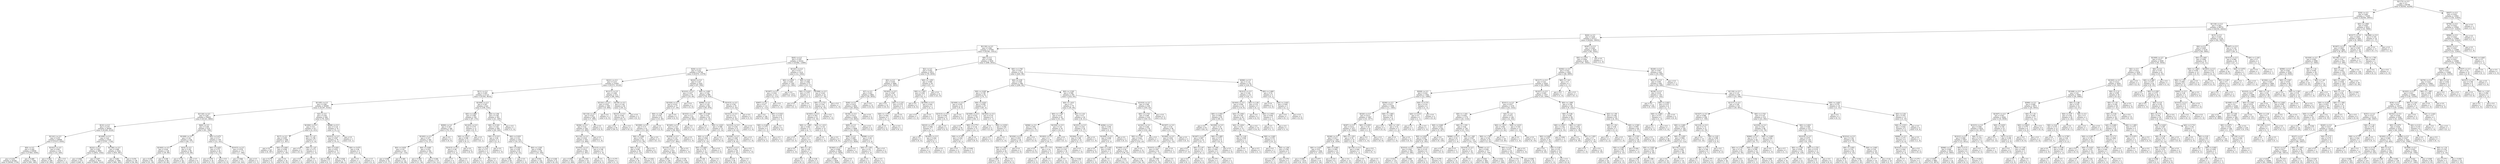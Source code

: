 digraph Tree {
node [shape=box] ;
0 [label="X[1173] <= 0.5\ngini = 0.5\nsamples = 84796\nvalue = [42502, 42294]"] ;
1 [label="X[36] <= 0.5\ngini = 0.485\nsamples = 72295\nvalue = [42364, 29931]"] ;
0 -> 1 [labeldistance=2.5, labelangle=45, headlabel="True"] ;
2 [label="X[1136] <= 0.5\ngini = 0.462\nsamples = 66376\nvalue = [42354, 24022]"] ;
1 -> 2 ;
3 [label="X[20] <= 0.5\ngini = 0.428\nsamples = 61217\nvalue = [42262, 18955]"] ;
2 -> 3 ;
4 [label="X[1130] <= 0.5\ngini = 0.392\nsamples = 57592\nvalue = [42180, 15412]"] ;
3 -> 4 ;
5 [label="X[45] <= 0.5\ngini = 0.355\nsamples = 54162\nvalue = [41682, 12480]"] ;
4 -> 5 ;
6 [label="X[30] <= 0.5\ngini = 0.332\nsamples = 52748\nvalue = [41670, 11078]"] ;
5 -> 6 ;
7 [label="X[221] <= 0.5\ngini = 0.315\nsamples = 51693\nvalue = [41573, 10120]"] ;
6 -> 7 ;
8 [label="X[11] <= 0.5\ngini = 0.305\nsamples = 51121\nvalue = [41505, 9616]"] ;
7 -> 8 ;
9 [label="X[1185] <= 0.5\ngini = 0.296\nsamples = 50499\nvalue = [41397, 9102]"] ;
8 -> 9 ;
10 [label="X[1126] <= 0.5\ngini = 0.287\nsamples = 50003\nvalue = [41321, 8682]"] ;
9 -> 10 ;
11 [label="X[10] <= 0.5\ngini = 0.279\nsamples = 49584\nvalue = [41260, 8324]"] ;
10 -> 11 ;
12 [label="X[1161] <= 0.5\ngini = 0.255\nsamples = 44068\nvalue = [37473, 6595]"] ;
11 -> 12 ;
13 [label="X[9] <= 0.5\ngini = 0.249\nsamples = 43858\nvalue = [37463, 6395]"] ;
12 -> 13 ;
14 [label="gini = 0.234\nsamples = 42292\nvalue = [36562, 5730]"] ;
13 -> 14 ;
15 [label="gini = 0.489\nsamples = 1566\nvalue = [901, 665]"] ;
13 -> 15 ;
16 [label="X[1021] <= 0.5\ngini = 0.091\nsamples = 210\nvalue = [10, 200]"] ;
12 -> 16 ;
17 [label="gini = 0.082\nsamples = 209\nvalue = [9, 200]"] ;
16 -> 17 ;
18 [label="gini = 0.0\nsamples = 1\nvalue = [1, 0]"] ;
16 -> 18 ;
19 [label="X[1009] <= 0.5\ngini = 0.43\nsamples = 5516\nvalue = [3787, 1729]"] ;
11 -> 19 ;
20 [label="X[222] <= 0.5\ngini = 0.392\nsamples = 3894\nvalue = [2852, 1042]"] ;
19 -> 20 ;
21 [label="gini = 0.068\nsamples = 257\nvalue = [248, 9]"] ;
20 -> 21 ;
22 [label="gini = 0.407\nsamples = 3637\nvalue = [2604, 1033]"] ;
20 -> 22 ;
23 [label="X[1186] <= 0.5\ngini = 0.488\nsamples = 1622\nvalue = [935, 687]"] ;
19 -> 23 ;
24 [label="gini = 0.482\nsamples = 1484\nvalue = [881, 603]"] ;
23 -> 24 ;
25 [label="gini = 0.476\nsamples = 138\nvalue = [54, 84]"] ;
23 -> 25 ;
26 [label="X[60] <= 0.5\ngini = 0.249\nsamples = 419\nvalue = [61, 358]"] ;
10 -> 26 ;
27 [label="X[1009] <= 0.5\ngini = 0.34\nsamples = 226\nvalue = [49, 177]"] ;
26 -> 27 ;
28 [label="X[1003] <= 0.5\ngini = 0.424\nsamples = 128\nvalue = [39, 89]"] ;
27 -> 28 ;
29 [label="gini = 0.499\nsamples = 60\nvalue = [31, 29]"] ;
28 -> 29 ;
30 [label="gini = 0.208\nsamples = 68\nvalue = [8, 60]"] ;
28 -> 30 ;
31 [label="X[33] <= 0.5\ngini = 0.183\nsamples = 98\nvalue = [10, 88]"] ;
27 -> 31 ;
32 [label="gini = 0.141\nsamples = 92\nvalue = [7, 85]"] ;
31 -> 32 ;
33 [label="gini = 0.5\nsamples = 6\nvalue = [3, 3]"] ;
31 -> 33 ;
34 [label="X[0] <= 0.475\ngini = 0.117\nsamples = 193\nvalue = [12, 181]"] ;
26 -> 34 ;
35 [label="X[0] <= 0.455\ngini = 0.375\nsamples = 20\nvalue = [5, 15]"] ;
34 -> 35 ;
36 [label="gini = 0.278\nsamples = 18\nvalue = [3, 15]"] ;
35 -> 36 ;
37 [label="gini = 0.0\nsamples = 2\nvalue = [2, 0]"] ;
35 -> 37 ;
38 [label="X[1015] <= 0.5\ngini = 0.078\nsamples = 173\nvalue = [7, 166]"] ;
34 -> 38 ;
39 [label="gini = 0.068\nsamples = 171\nvalue = [6, 165]"] ;
38 -> 39 ;
40 [label="gini = 0.5\nsamples = 2\nvalue = [1, 1]"] ;
38 -> 40 ;
41 [label="X[3] <= 0.5\ngini = 0.259\nsamples = 496\nvalue = [76, 420]"] ;
9 -> 41 ;
42 [label="X[1000] <= 0.5\ngini = 0.01\nsamples = 417\nvalue = [2, 415]"] ;
41 -> 42 ;
43 [label="X[17] <= 0.5\ngini = 0.005\nsamples = 408\nvalue = [1, 407]"] ;
42 -> 43 ;
44 [label="gini = 0.0\nsamples = 367\nvalue = [0, 367]"] ;
43 -> 44 ;
45 [label="X[0] <= 0.695\ngini = 0.048\nsamples = 41\nvalue = [1, 40]"] ;
43 -> 45 ;
46 [label="gini = 0.278\nsamples = 6\nvalue = [1, 5]"] ;
45 -> 46 ;
47 [label="gini = 0.0\nsamples = 35\nvalue = [0, 35]"] ;
45 -> 47 ;
48 [label="X[0] <= 1.67\ngini = 0.198\nsamples = 9\nvalue = [1, 8]"] ;
42 -> 48 ;
49 [label="gini = 0.0\nsamples = 5\nvalue = [0, 5]"] ;
48 -> 49 ;
50 [label="X[0] <= 1.87\ngini = 0.375\nsamples = 4\nvalue = [1, 3]"] ;
48 -> 50 ;
51 [label="gini = 0.0\nsamples = 1\nvalue = [1, 0]"] ;
50 -> 51 ;
52 [label="gini = 0.0\nsamples = 3\nvalue = [0, 3]"] ;
50 -> 52 ;
53 [label="X[998] <= 0.5\ngini = 0.119\nsamples = 79\nvalue = [74, 5]"] ;
41 -> 53 ;
54 [label="X[1012] <= 0.5\ngini = 0.097\nsamples = 78\nvalue = [74, 4]"] ;
53 -> 54 ;
55 [label="X[0] <= 0.055\ngini = 0.053\nsamples = 73\nvalue = [71, 2]"] ;
54 -> 55 ;
56 [label="gini = 0.444\nsamples = 3\nvalue = [2, 1]"] ;
55 -> 56 ;
57 [label="gini = 0.028\nsamples = 70\nvalue = [69, 1]"] ;
55 -> 57 ;
58 [label="X[0] <= 0.675\ngini = 0.48\nsamples = 5\nvalue = [3, 2]"] ;
54 -> 58 ;
59 [label="gini = 0.0\nsamples = 1\nvalue = [1, 0]"] ;
58 -> 59 ;
60 [label="gini = 0.5\nsamples = 4\nvalue = [2, 2]"] ;
58 -> 60 ;
61 [label="gini = 0.0\nsamples = 1\nvalue = [0, 1]"] ;
53 -> 61 ;
62 [label="X[1009] <= 0.5\ngini = 0.287\nsamples = 622\nvalue = [108, 514]"] ;
8 -> 62 ;
63 [label="X[0] <= 2.885\ngini = 0.366\nsamples = 361\nvalue = [87, 274]"] ;
62 -> 63 ;
64 [label="X[999] <= 0.5\ngini = 0.347\nsamples = 349\nvalue = [78, 271]"] ;
63 -> 64 ;
65 [label="X[1003] <= 0.5\ngini = 0.337\nsamples = 345\nvalue = [74, 271]"] ;
64 -> 65 ;
66 [label="X[0] <= 0.835\ngini = 0.41\nsamples = 163\nvalue = [47, 116]"] ;
65 -> 66 ;
67 [label="gini = 0.498\nsamples = 32\nvalue = [15, 17]"] ;
66 -> 67 ;
68 [label="gini = 0.369\nsamples = 131\nvalue = [32, 99]"] ;
66 -> 68 ;
69 [label="X[0] <= 0.905\ngini = 0.253\nsamples = 182\nvalue = [27, 155]"] ;
65 -> 69 ;
70 [label="gini = 0.369\nsamples = 45\nvalue = [11, 34]"] ;
69 -> 70 ;
71 [label="gini = 0.206\nsamples = 137\nvalue = [16, 121]"] ;
69 -> 71 ;
72 [label="gini = 0.0\nsamples = 4\nvalue = [4, 0]"] ;
64 -> 72 ;
73 [label="X[1203] <= 0.5\ngini = 0.375\nsamples = 12\nvalue = [9, 3]"] ;
63 -> 73 ;
74 [label="X[0] <= 2.915\ngini = 0.298\nsamples = 11\nvalue = [9, 2]"] ;
73 -> 74 ;
75 [label="X[1013] <= 0.5\ngini = 0.48\nsamples = 5\nvalue = [3, 2]"] ;
74 -> 75 ;
76 [label="gini = 0.5\nsamples = 4\nvalue = [2, 2]"] ;
75 -> 76 ;
77 [label="gini = 0.0\nsamples = 1\nvalue = [1, 0]"] ;
75 -> 77 ;
78 [label="gini = 0.0\nsamples = 6\nvalue = [6, 0]"] ;
74 -> 78 ;
79 [label="gini = 0.0\nsamples = 1\nvalue = [0, 1]"] ;
73 -> 79 ;
80 [label="X[0] <= 2.96\ngini = 0.148\nsamples = 261\nvalue = [21, 240]"] ;
62 -> 80 ;
81 [label="X[0] <= 0.325\ngini = 0.142\nsamples = 260\nvalue = [20, 240]"] ;
80 -> 81 ;
82 [label="X[0] <= 0.315\ngini = 0.48\nsamples = 5\nvalue = [2, 3]"] ;
81 -> 82 ;
83 [label="X[0] <= 0.18\ngini = 0.375\nsamples = 4\nvalue = [1, 3]"] ;
82 -> 83 ;
84 [label="gini = 0.5\nsamples = 2\nvalue = [1, 1]"] ;
83 -> 84 ;
85 [label="gini = 0.0\nsamples = 2\nvalue = [0, 2]"] ;
83 -> 85 ;
86 [label="gini = 0.0\nsamples = 1\nvalue = [1, 0]"] ;
82 -> 86 ;
87 [label="X[0] <= 0.935\ngini = 0.131\nsamples = 255\nvalue = [18, 237]"] ;
81 -> 87 ;
88 [label="X[0] <= 0.925\ngini = 0.228\nsamples = 61\nvalue = [8, 53]"] ;
87 -> 88 ;
89 [label="gini = 0.206\nsamples = 60\nvalue = [7, 53]"] ;
88 -> 89 ;
90 [label="gini = 0.0\nsamples = 1\nvalue = [1, 0]"] ;
88 -> 90 ;
91 [label="X[0] <= 2.505\ngini = 0.098\nsamples = 194\nvalue = [10, 184]"] ;
87 -> 91 ;
92 [label="gini = 0.054\nsamples = 143\nvalue = [4, 139]"] ;
91 -> 92 ;
93 [label="gini = 0.208\nsamples = 51\nvalue = [6, 45]"] ;
91 -> 93 ;
94 [label="gini = 0.0\nsamples = 1\nvalue = [1, 0]"] ;
80 -> 94 ;
95 [label="X[1217] <= 0.5\ngini = 0.209\nsamples = 572\nvalue = [68, 504]"] ;
7 -> 95 ;
96 [label="X[1241] <= 0.5\ngini = 0.035\nsamples = 508\nvalue = [9, 499]"] ;
95 -> 96 ;
97 [label="X[1134] <= 0.5\ngini = 0.027\nsamples = 506\nvalue = [7, 499]"] ;
96 -> 97 ;
98 [label="X[206] <= 0.5\ngini = 0.02\nsamples = 504\nvalue = [5, 499]"] ;
97 -> 98 ;
99 [label="X[1116] <= 0.5\ngini = 0.016\nsamples = 503\nvalue = [4, 499]"] ;
98 -> 99 ;
100 [label="X[1054] <= 0.5\ngini = 0.012\nsamples = 494\nvalue = [3, 491]"] ;
99 -> 100 ;
101 [label="gini = 0.009\nsamples = 451\nvalue = [2, 449]"] ;
100 -> 101 ;
102 [label="gini = 0.045\nsamples = 43\nvalue = [1, 42]"] ;
100 -> 102 ;
103 [label="X[1215] <= 0.5\ngini = 0.198\nsamples = 9\nvalue = [1, 8]"] ;
99 -> 103 ;
104 [label="gini = 0.0\nsamples = 5\nvalue = [0, 5]"] ;
103 -> 104 ;
105 [label="gini = 0.375\nsamples = 4\nvalue = [1, 3]"] ;
103 -> 105 ;
106 [label="gini = 0.0\nsamples = 1\nvalue = [1, 0]"] ;
98 -> 106 ;
107 [label="gini = 0.0\nsamples = 2\nvalue = [2, 0]"] ;
97 -> 107 ;
108 [label="gini = 0.0\nsamples = 2\nvalue = [2, 0]"] ;
96 -> 108 ;
109 [label="X[159] <= 0.5\ngini = 0.144\nsamples = 64\nvalue = [59, 5]"] ;
95 -> 109 ;
110 [label="X[210] <= 0.5\ngini = 0.063\nsamples = 61\nvalue = [59, 2]"] ;
109 -> 110 ;
111 [label="gini = 0.0\nsamples = 59\nvalue = [59, 0]"] ;
110 -> 111 ;
112 [label="gini = 0.0\nsamples = 2\nvalue = [0, 2]"] ;
110 -> 112 ;
113 [label="gini = 0.0\nsamples = 3\nvalue = [0, 3]"] ;
109 -> 113 ;
114 [label="X[222] <= 0.5\ngini = 0.167\nsamples = 1055\nvalue = [97, 958]"] ;
6 -> 114 ;
115 [label="X[1010] <= 0.5\ngini = 0.437\nsamples = 59\nvalue = [19, 40]"] ;
114 -> 115 ;
116 [label="X[1020] <= 0.5\ngini = 0.419\nsamples = 57\nvalue = [17, 40]"] ;
115 -> 116 ;
117 [label="X[0] <= 2.96\ngini = 0.397\nsamples = 55\nvalue = [15, 40]"] ;
116 -> 117 ;
118 [label="X[1009] <= 0.5\ngini = 0.37\nsamples = 53\nvalue = [13, 40]"] ;
117 -> 118 ;
119 [label="X[0] <= 2.895\ngini = 0.427\nsamples = 42\nvalue = [13, 29]"] ;
118 -> 119 ;
120 [label="X[0] <= 2.21\ngini = 0.461\nsamples = 36\nvalue = [13, 23]"] ;
119 -> 120 ;
121 [label="gini = 0.42\nsamples = 30\nvalue = [9, 21]"] ;
120 -> 121 ;
122 [label="gini = 0.444\nsamples = 6\nvalue = [4, 2]"] ;
120 -> 122 ;
123 [label="gini = 0.0\nsamples = 6\nvalue = [0, 6]"] ;
119 -> 123 ;
124 [label="gini = 0.0\nsamples = 11\nvalue = [0, 11]"] ;
118 -> 124 ;
125 [label="gini = 0.0\nsamples = 2\nvalue = [2, 0]"] ;
117 -> 125 ;
126 [label="gini = 0.0\nsamples = 2\nvalue = [2, 0]"] ;
116 -> 126 ;
127 [label="gini = 0.0\nsamples = 2\nvalue = [2, 0]"] ;
115 -> 127 ;
128 [label="X[0] <= 2.895\ngini = 0.144\nsamples = 996\nvalue = [78, 918]"] ;
114 -> 128 ;
129 [label="X[996] <= 0.5\ngini = 0.129\nsamples = 941\nvalue = [65, 876]"] ;
128 -> 129 ;
130 [label="X[1033] <= 0.5\ngini = 0.12\nsamples = 921\nvalue = [59, 862]"] ;
129 -> 130 ;
131 [label="X[1045] <= 0.5\ngini = 0.118\nsamples = 920\nvalue = [58, 862]"] ;
130 -> 131 ;
132 [label="X[1038] <= 0.5\ngini = 0.116\nsamples = 919\nvalue = [57, 862]"] ;
131 -> 132 ;
133 [label="X[1216] <= 0.5\ngini = 0.115\nsamples = 918\nvalue = [56, 862]"] ;
132 -> 133 ;
134 [label="gini = 0.041\nsamples = 239\nvalue = [5, 234]"] ;
133 -> 134 ;
135 [label="gini = 0.139\nsamples = 679\nvalue = [51, 628]"] ;
133 -> 135 ;
136 [label="gini = 0.0\nsamples = 1\nvalue = [1, 0]"] ;
132 -> 136 ;
137 [label="gini = 0.0\nsamples = 1\nvalue = [1, 0]"] ;
131 -> 137 ;
138 [label="gini = 0.0\nsamples = 1\nvalue = [1, 0]"] ;
130 -> 138 ;
139 [label="X[0] <= 0.565\ngini = 0.42\nsamples = 20\nvalue = [6, 14]"] ;
129 -> 139 ;
140 [label="gini = 0.0\nsamples = 1\nvalue = [1, 0]"] ;
139 -> 140 ;
141 [label="X[0] <= 2.625\ngini = 0.388\nsamples = 19\nvalue = [5, 14]"] ;
139 -> 141 ;
142 [label="X[0] <= 2.35\ngini = 0.444\nsamples = 15\nvalue = [5, 10]"] ;
141 -> 142 ;
143 [label="X[0] <= 0.805\ngini = 0.278\nsamples = 12\nvalue = [2, 10]"] ;
142 -> 143 ;
144 [label="gini = 0.48\nsamples = 5\nvalue = [2, 3]"] ;
143 -> 144 ;
145 [label="gini = 0.0\nsamples = 7\nvalue = [0, 7]"] ;
143 -> 145 ;
146 [label="gini = 0.0\nsamples = 3\nvalue = [3, 0]"] ;
142 -> 146 ;
147 [label="gini = 0.0\nsamples = 4\nvalue = [0, 4]"] ;
141 -> 147 ;
148 [label="X[1015] <= 0.5\ngini = 0.361\nsamples = 55\nvalue = [13, 42]"] ;
128 -> 148 ;
149 [label="X[1031] <= 0.5\ngini = 0.311\nsamples = 52\nvalue = [10, 42]"] ;
148 -> 149 ;
150 [label="X[1010] <= 0.5\ngini = 0.291\nsamples = 51\nvalue = [9, 42]"] ;
149 -> 150 ;
151 [label="X[1026] <= 0.5\ngini = 0.269\nsamples = 50\nvalue = [8, 42]"] ;
150 -> 151 ;
152 [label="X[1022] <= 0.5\ngini = 0.245\nsamples = 49\nvalue = [7, 42]"] ;
151 -> 152 ;
153 [label="gini = 0.219\nsamples = 48\nvalue = [6, 42]"] ;
152 -> 153 ;
154 [label="gini = 0.0\nsamples = 1\nvalue = [1, 0]"] ;
152 -> 154 ;
155 [label="gini = 0.0\nsamples = 1\nvalue = [1, 0]"] ;
151 -> 155 ;
156 [label="gini = 0.0\nsamples = 1\nvalue = [1, 0]"] ;
150 -> 156 ;
157 [label="gini = 0.0\nsamples = 1\nvalue = [1, 0]"] ;
149 -> 157 ;
158 [label="gini = 0.0\nsamples = 3\nvalue = [3, 0]"] ;
148 -> 158 ;
159 [label="X[1241] <= 0.5\ngini = 0.017\nsamples = 1414\nvalue = [12, 1402]"] ;
5 -> 159 ;
160 [label="X[0] <= 0.655\ngini = 0.003\nsamples = 1387\nvalue = [2, 1385]"] ;
159 -> 160 ;
161 [label="X[1007] <= 0.5\ngini = 0.034\nsamples = 115\nvalue = [2, 113]"] ;
160 -> 161 ;
162 [label="X[997] <= 0.5\ngini = 0.017\nsamples = 114\nvalue = [1, 113]"] ;
161 -> 162 ;
163 [label="gini = 0.0\nsamples = 106\nvalue = [0, 106]"] ;
162 -> 163 ;
164 [label="X[0] <= 0.525\ngini = 0.219\nsamples = 8\nvalue = [1, 7]"] ;
162 -> 164 ;
165 [label="X[0] <= 0.465\ngini = 0.375\nsamples = 4\nvalue = [1, 3]"] ;
164 -> 165 ;
166 [label="gini = 0.0\nsamples = 2\nvalue = [0, 2]"] ;
165 -> 166 ;
167 [label="gini = 0.5\nsamples = 2\nvalue = [1, 1]"] ;
165 -> 167 ;
168 [label="gini = 0.0\nsamples = 4\nvalue = [0, 4]"] ;
164 -> 168 ;
169 [label="gini = 0.0\nsamples = 1\nvalue = [1, 0]"] ;
161 -> 169 ;
170 [label="gini = 0.0\nsamples = 1272\nvalue = [0, 1272]"] ;
160 -> 170 ;
171 [label="X[0] <= 0.83\ngini = 0.466\nsamples = 27\nvalue = [10, 17]"] ;
159 -> 171 ;
172 [label="X[0] <= 0.635\ngini = 0.375\nsamples = 4\nvalue = [3, 1]"] ;
171 -> 172 ;
173 [label="gini = 0.0\nsamples = 1\nvalue = [0, 1]"] ;
172 -> 173 ;
174 [label="gini = 0.0\nsamples = 3\nvalue = [3, 0]"] ;
172 -> 174 ;
175 [label="X[1008] <= 0.5\ngini = 0.423\nsamples = 23\nvalue = [7, 16]"] ;
171 -> 175 ;
176 [label="X[0] <= 2.775\ngini = 0.397\nsamples = 22\nvalue = [6, 16]"] ;
175 -> 176 ;
177 [label="X[1003] <= 0.5\ngini = 0.363\nsamples = 21\nvalue = [5, 16]"] ;
176 -> 177 ;
178 [label="X[0] <= 1.005\ngini = 0.463\nsamples = 11\nvalue = [4, 7]"] ;
177 -> 178 ;
179 [label="gini = 0.0\nsamples = 3\nvalue = [0, 3]"] ;
178 -> 179 ;
180 [label="X[222] <= 0.5\ngini = 0.5\nsamples = 8\nvalue = [4, 4]"] ;
178 -> 180 ;
181 [label="gini = 0.0\nsamples = 1\nvalue = [1, 0]"] ;
180 -> 181 ;
182 [label="X[0] <= 1.45\ngini = 0.49\nsamples = 7\nvalue = [3, 4]"] ;
180 -> 182 ;
183 [label="gini = 0.0\nsamples = 2\nvalue = [0, 2]"] ;
182 -> 183 ;
184 [label="gini = 0.48\nsamples = 5\nvalue = [3, 2]"] ;
182 -> 184 ;
185 [label="X[0] <= 1.015\ngini = 0.18\nsamples = 10\nvalue = [1, 9]"] ;
177 -> 185 ;
186 [label="gini = 0.0\nsamples = 1\nvalue = [1, 0]"] ;
185 -> 186 ;
187 [label="gini = 0.0\nsamples = 9\nvalue = [0, 9]"] ;
185 -> 187 ;
188 [label="gini = 0.0\nsamples = 1\nvalue = [1, 0]"] ;
176 -> 188 ;
189 [label="gini = 0.0\nsamples = 1\nvalue = [1, 0]"] ;
175 -> 189 ;
190 [label="X[8] <= 0.5\ngini = 0.248\nsamples = 3430\nvalue = [498, 2932]"] ;
4 -> 190 ;
191 [label="X[2] <= 0.5\ngini = 0.052\nsamples = 2912\nvalue = [78, 2834]"] ;
190 -> 191 ;
192 [label="X[5] <= 0.5\ngini = 0.035\nsamples = 2884\nvalue = [51, 2833]"] ;
191 -> 192 ;
193 [label="X[7] <= 0.5\ngini = 0.021\nsamples = 2862\nvalue = [30, 2832]"] ;
192 -> 193 ;
194 [label="X[49] <= 0.5\ngini = 0.014\nsamples = 2852\nvalue = [20, 2832]"] ;
193 -> 194 ;
195 [label="X[106] <= 0.5\ngini = 0.013\nsamples = 2850\nvalue = [18, 2832]"] ;
194 -> 195 ;
196 [label="X[85] <= 0.5\ngini = 0.011\nsamples = 2848\nvalue = [16, 2832]"] ;
195 -> 196 ;
197 [label="X[96] <= 0.5\ngini = 0.009\nsamples = 2841\nvalue = [13, 2828]"] ;
196 -> 197 ;
198 [label="X[1063] <= 0.5\ngini = 0.008\nsamples = 2840\nvalue = [12, 2828]"] ;
197 -> 198 ;
199 [label="gini = 0.008\nsamples = 2839\nvalue = [11, 2828]"] ;
198 -> 199 ;
200 [label="gini = 0.0\nsamples = 1\nvalue = [1, 0]"] ;
198 -> 200 ;
201 [label="gini = 0.0\nsamples = 1\nvalue = [1, 0]"] ;
197 -> 201 ;
202 [label="X[998] <= 0.5\ngini = 0.49\nsamples = 7\nvalue = [3, 4]"] ;
196 -> 202 ;
203 [label="X[0] <= 1.355\ngini = 0.32\nsamples = 5\nvalue = [1, 4]"] ;
202 -> 203 ;
204 [label="gini = 0.0\nsamples = 3\nvalue = [0, 3]"] ;
203 -> 204 ;
205 [label="gini = 0.5\nsamples = 2\nvalue = [1, 1]"] ;
203 -> 205 ;
206 [label="gini = 0.0\nsamples = 2\nvalue = [2, 0]"] ;
202 -> 206 ;
207 [label="gini = 0.0\nsamples = 2\nvalue = [2, 0]"] ;
195 -> 207 ;
208 [label="gini = 0.0\nsamples = 2\nvalue = [2, 0]"] ;
194 -> 208 ;
209 [label="gini = 0.0\nsamples = 10\nvalue = [10, 0]"] ;
193 -> 209 ;
210 [label="X[1003] <= 0.5\ngini = 0.087\nsamples = 22\nvalue = [21, 1]"] ;
192 -> 210 ;
211 [label="gini = 0.0\nsamples = 16\nvalue = [16, 0]"] ;
210 -> 211 ;
212 [label="X[0] <= 2.155\ngini = 0.278\nsamples = 6\nvalue = [5, 1]"] ;
210 -> 212 ;
213 [label="X[0] <= 1.475\ngini = 0.444\nsamples = 3\nvalue = [2, 1]"] ;
212 -> 213 ;
214 [label="gini = 0.0\nsamples = 2\nvalue = [2, 0]"] ;
213 -> 214 ;
215 [label="gini = 0.0\nsamples = 1\nvalue = [0, 1]"] ;
213 -> 215 ;
216 [label="gini = 0.0\nsamples = 3\nvalue = [3, 0]"] ;
212 -> 216 ;
217 [label="X[0] <= 1.455\ngini = 0.069\nsamples = 28\nvalue = [27, 1]"] ;
191 -> 217 ;
218 [label="X[0] <= 1.445\ngini = 0.245\nsamples = 7\nvalue = [6, 1]"] ;
217 -> 218 ;
219 [label="gini = 0.0\nsamples = 4\nvalue = [4, 0]"] ;
218 -> 219 ;
220 [label="X[1009] <= 0.5\ngini = 0.444\nsamples = 3\nvalue = [2, 1]"] ;
218 -> 220 ;
221 [label="gini = 0.0\nsamples = 1\nvalue = [1, 0]"] ;
220 -> 221 ;
222 [label="gini = 0.5\nsamples = 2\nvalue = [1, 1]"] ;
220 -> 222 ;
223 [label="gini = 0.0\nsamples = 21\nvalue = [21, 0]"] ;
217 -> 223 ;
224 [label="X[0] <= 2.795\ngini = 0.307\nsamples = 518\nvalue = [420, 98]"] ;
190 -> 224 ;
225 [label="X[0] <= 0.99\ngini = 0.358\nsamples = 386\nvalue = [296, 90]"] ;
224 -> 225 ;
226 [label="X[0] <= 0.645\ngini = 0.158\nsamples = 81\nvalue = [74, 7]"] ;
225 -> 226 ;
227 [label="X[1009] <= 0.5\ngini = 0.459\nsamples = 14\nvalue = [9, 5]"] ;
226 -> 227 ;
228 [label="X[1013] <= 0.5\ngini = 0.494\nsamples = 9\nvalue = [4, 5]"] ;
227 -> 228 ;
229 [label="X[223] <= 0.5\ngini = 0.408\nsamples = 7\nvalue = [2, 5]"] ;
228 -> 229 ;
230 [label="gini = 0.0\nsamples = 4\nvalue = [0, 4]"] ;
229 -> 230 ;
231 [label="X[1003] <= 0.5\ngini = 0.444\nsamples = 3\nvalue = [2, 1]"] ;
229 -> 231 ;
232 [label="gini = 0.0\nsamples = 2\nvalue = [2, 0]"] ;
231 -> 232 ;
233 [label="gini = 0.0\nsamples = 1\nvalue = [0, 1]"] ;
231 -> 233 ;
234 [label="gini = 0.0\nsamples = 2\nvalue = [2, 0]"] ;
228 -> 234 ;
235 [label="gini = 0.0\nsamples = 5\nvalue = [5, 0]"] ;
227 -> 235 ;
236 [label="X[0] <= 0.825\ngini = 0.058\nsamples = 67\nvalue = [65, 2]"] ;
226 -> 236 ;
237 [label="X[1009] <= 0.5\ngini = 0.033\nsamples = 59\nvalue = [58, 1]"] ;
236 -> 237 ;
238 [label="gini = 0.0\nsamples = 44\nvalue = [44, 0]"] ;
237 -> 238 ;
239 [label="X[0] <= 0.775\ngini = 0.124\nsamples = 15\nvalue = [14, 1]"] ;
237 -> 239 ;
240 [label="X[0] <= 0.745\ngini = 0.245\nsamples = 7\nvalue = [6, 1]"] ;
239 -> 240 ;
241 [label="gini = 0.0\nsamples = 4\nvalue = [4, 0]"] ;
240 -> 241 ;
242 [label="gini = 0.444\nsamples = 3\nvalue = [2, 1]"] ;
240 -> 242 ;
243 [label="gini = 0.0\nsamples = 8\nvalue = [8, 0]"] ;
239 -> 243 ;
244 [label="X[1003] <= 0.5\ngini = 0.219\nsamples = 8\nvalue = [7, 1]"] ;
236 -> 244 ;
245 [label="gini = 0.0\nsamples = 5\nvalue = [5, 0]"] ;
244 -> 245 ;
246 [label="X[0] <= 0.835\ngini = 0.444\nsamples = 3\nvalue = [2, 1]"] ;
244 -> 246 ;
247 [label="gini = 0.5\nsamples = 2\nvalue = [1, 1]"] ;
246 -> 247 ;
248 [label="gini = 0.0\nsamples = 1\nvalue = [1, 0]"] ;
246 -> 248 ;
249 [label="X[0] <= 2.505\ngini = 0.396\nsamples = 305\nvalue = [222, 83]"] ;
225 -> 249 ;
250 [label="X[0] <= 1.815\ngini = 0.5\nsamples = 79\nvalue = [39, 40]"] ;
249 -> 250 ;
251 [label="X[0] <= 1.745\ngini = 0.471\nsamples = 50\nvalue = [31, 19]"] ;
250 -> 251 ;
252 [label="X[996] <= 0.5\ngini = 0.491\nsamples = 30\nvalue = [13, 17]"] ;
251 -> 252 ;
253 [label="X[1026] <= 0.5\ngini = 0.453\nsamples = 26\nvalue = [9, 17]"] ;
252 -> 253 ;
254 [label="X[0] <= 1.665\ngini = 0.413\nsamples = 24\nvalue = [7, 17]"] ;
253 -> 254 ;
255 [label="gini = 0.465\nsamples = 19\nvalue = [7, 12]"] ;
254 -> 255 ;
256 [label="gini = 0.0\nsamples = 5\nvalue = [0, 5]"] ;
254 -> 256 ;
257 [label="gini = 0.0\nsamples = 2\nvalue = [2, 0]"] ;
253 -> 257 ;
258 [label="gini = 0.0\nsamples = 4\nvalue = [4, 0]"] ;
252 -> 258 ;
259 [label="X[1030] <= 0.5\ngini = 0.18\nsamples = 20\nvalue = [18, 2]"] ;
251 -> 259 ;
260 [label="X[1003] <= 0.5\ngini = 0.1\nsamples = 19\nvalue = [18, 1]"] ;
259 -> 260 ;
261 [label="gini = 0.0\nsamples = 14\nvalue = [14, 0]"] ;
260 -> 261 ;
262 [label="X[0] <= 1.775\ngini = 0.32\nsamples = 5\nvalue = [4, 1]"] ;
260 -> 262 ;
263 [label="gini = 0.0\nsamples = 3\nvalue = [3, 0]"] ;
262 -> 263 ;
264 [label="gini = 0.5\nsamples = 2\nvalue = [1, 1]"] ;
262 -> 264 ;
265 [label="gini = 0.0\nsamples = 1\nvalue = [0, 1]"] ;
259 -> 265 ;
266 [label="X[0] <= 2.43\ngini = 0.4\nsamples = 29\nvalue = [8, 21]"] ;
250 -> 266 ;
267 [label="X[1031] <= 0.5\ngini = 0.255\nsamples = 20\nvalue = [3, 17]"] ;
266 -> 267 ;
268 [label="X[1004] <= 0.5\ngini = 0.188\nsamples = 19\nvalue = [2, 17]"] ;
267 -> 268 ;
269 [label="X[1009] <= 0.5\ngini = 0.105\nsamples = 18\nvalue = [1, 17]"] ;
268 -> 269 ;
270 [label="gini = 0.0\nsamples = 15\nvalue = [0, 15]"] ;
269 -> 270 ;
271 [label="gini = 0.444\nsamples = 3\nvalue = [1, 2]"] ;
269 -> 271 ;
272 [label="gini = 0.0\nsamples = 1\nvalue = [1, 0]"] ;
268 -> 272 ;
273 [label="gini = 0.0\nsamples = 1\nvalue = [1, 0]"] ;
267 -> 273 ;
274 [label="X[996] <= 0.5\ngini = 0.494\nsamples = 9\nvalue = [5, 4]"] ;
266 -> 274 ;
275 [label="X[1009] <= 0.5\ngini = 0.408\nsamples = 7\nvalue = [5, 2]"] ;
274 -> 275 ;
276 [label="gini = 0.0\nsamples = 4\nvalue = [4, 0]"] ;
275 -> 276 ;
277 [label="X[0] <= 2.445\ngini = 0.444\nsamples = 3\nvalue = [1, 2]"] ;
275 -> 277 ;
278 [label="gini = 0.0\nsamples = 1\nvalue = [1, 0]"] ;
277 -> 278 ;
279 [label="gini = 0.0\nsamples = 2\nvalue = [0, 2]"] ;
277 -> 279 ;
280 [label="gini = 0.0\nsamples = 2\nvalue = [0, 2]"] ;
274 -> 280 ;
281 [label="X[1010] <= 0.5\ngini = 0.308\nsamples = 226\nvalue = [183, 43]"] ;
249 -> 281 ;
282 [label="X[0] <= 2.725\ngini = 0.299\nsamples = 224\nvalue = [183, 41]"] ;
281 -> 282 ;
283 [label="X[1041] <= 0.5\ngini = 0.249\nsamples = 178\nvalue = [152, 26]"] ;
282 -> 283 ;
284 [label="X[0] <= 2.705\ngini = 0.243\nsamples = 177\nvalue = [152, 25]"] ;
283 -> 284 ;
285 [label="X[1009] <= 0.5\ngini = 0.26\nsamples = 163\nvalue = [138, 25]"] ;
284 -> 285 ;
286 [label="gini = 0.224\nsamples = 117\nvalue = [102, 15]"] ;
285 -> 286 ;
287 [label="gini = 0.34\nsamples = 46\nvalue = [36, 10]"] ;
285 -> 287 ;
288 [label="gini = 0.0\nsamples = 14\nvalue = [14, 0]"] ;
284 -> 288 ;
289 [label="gini = 0.0\nsamples = 1\nvalue = [0, 1]"] ;
283 -> 289 ;
290 [label="X[1007] <= 0.5\ngini = 0.44\nsamples = 46\nvalue = [31, 15]"] ;
282 -> 290 ;
291 [label="X[1000] <= 0.5\ngini = 0.402\nsamples = 43\nvalue = [31, 12]"] ;
290 -> 291 ;
292 [label="X[1015] <= 0.5\ngini = 0.387\nsamples = 42\nvalue = [31, 11]"] ;
291 -> 292 ;
293 [label="gini = 0.369\nsamples = 41\nvalue = [31, 10]"] ;
292 -> 293 ;
294 [label="gini = 0.0\nsamples = 1\nvalue = [0, 1]"] ;
292 -> 294 ;
295 [label="gini = 0.0\nsamples = 1\nvalue = [0, 1]"] ;
291 -> 295 ;
296 [label="gini = 0.0\nsamples = 3\nvalue = [0, 3]"] ;
290 -> 296 ;
297 [label="gini = 0.0\nsamples = 2\nvalue = [0, 2]"] ;
281 -> 297 ;
298 [label="X[998] <= 0.5\ngini = 0.114\nsamples = 132\nvalue = [124, 8]"] ;
224 -> 298 ;
299 [label="X[1012] <= 0.5\ngini = 0.104\nsamples = 127\nvalue = [120, 7]"] ;
298 -> 299 ;
300 [label="X[1003] <= 0.5\ngini = 0.094\nsamples = 122\nvalue = [116, 6]"] ;
299 -> 300 ;
301 [label="X[0] <= 2.955\ngini = 0.062\nsamples = 93\nvalue = [90, 3]"] ;
300 -> 301 ;
302 [label="gini = 0.0\nsamples = 63\nvalue = [63, 0]"] ;
301 -> 302 ;
303 [label="X[1009] <= 0.5\ngini = 0.18\nsamples = 30\nvalue = [27, 3]"] ;
301 -> 303 ;
304 [label="X[1007] <= 0.5\ngini = 0.087\nsamples = 22\nvalue = [21, 1]"] ;
303 -> 304 ;
305 [label="gini = 0.0\nsamples = 17\nvalue = [17, 0]"] ;
304 -> 305 ;
306 [label="X[0] <= 2.97\ngini = 0.32\nsamples = 5\nvalue = [4, 1]"] ;
304 -> 306 ;
307 [label="gini = 0.0\nsamples = 1\nvalue = [0, 1]"] ;
306 -> 307 ;
308 [label="gini = 0.0\nsamples = 4\nvalue = [4, 0]"] ;
306 -> 308 ;
309 [label="X[0] <= 2.995\ngini = 0.375\nsamples = 8\nvalue = [6, 2]"] ;
303 -> 309 ;
310 [label="X[0] <= 2.98\ngini = 0.444\nsamples = 6\nvalue = [4, 2]"] ;
309 -> 310 ;
311 [label="gini = 0.375\nsamples = 4\nvalue = [3, 1]"] ;
310 -> 311 ;
312 [label="gini = 0.5\nsamples = 2\nvalue = [1, 1]"] ;
310 -> 312 ;
313 [label="gini = 0.0\nsamples = 2\nvalue = [2, 0]"] ;
309 -> 313 ;
314 [label="X[0] <= 2.905\ngini = 0.185\nsamples = 29\nvalue = [26, 3]"] ;
300 -> 314 ;
315 [label="X[0] <= 2.835\ngini = 0.32\nsamples = 15\nvalue = [12, 3]"] ;
314 -> 315 ;
316 [label="X[0] <= 2.82\ngini = 0.444\nsamples = 3\nvalue = [2, 1]"] ;
315 -> 316 ;
317 [label="gini = 0.0\nsamples = 1\nvalue = [1, 0]"] ;
316 -> 317 ;
318 [label="gini = 0.5\nsamples = 2\nvalue = [1, 1]"] ;
316 -> 318 ;
319 [label="X[0] <= 2.845\ngini = 0.278\nsamples = 12\nvalue = [10, 2]"] ;
315 -> 319 ;
320 [label="gini = 0.0\nsamples = 3\nvalue = [3, 0]"] ;
319 -> 320 ;
321 [label="X[0] <= 2.86\ngini = 0.346\nsamples = 9\nvalue = [7, 2]"] ;
319 -> 321 ;
322 [label="gini = 0.444\nsamples = 3\nvalue = [2, 1]"] ;
321 -> 322 ;
323 [label="gini = 0.278\nsamples = 6\nvalue = [5, 1]"] ;
321 -> 323 ;
324 [label="gini = 0.0\nsamples = 14\nvalue = [14, 0]"] ;
314 -> 324 ;
325 [label="X[0] <= 2.94\ngini = 0.32\nsamples = 5\nvalue = [4, 1]"] ;
299 -> 325 ;
326 [label="gini = 0.0\nsamples = 2\nvalue = [2, 0]"] ;
325 -> 326 ;
327 [label="X[0] <= 2.955\ngini = 0.444\nsamples = 3\nvalue = [2, 1]"] ;
325 -> 327 ;
328 [label="gini = 0.5\nsamples = 2\nvalue = [1, 1]"] ;
327 -> 328 ;
329 [label="gini = 0.0\nsamples = 1\nvalue = [1, 0]"] ;
327 -> 329 ;
330 [label="X[0] <= 2.885\ngini = 0.32\nsamples = 5\nvalue = [4, 1]"] ;
298 -> 330 ;
331 [label="gini = 0.0\nsamples = 2\nvalue = [2, 0]"] ;
330 -> 331 ;
332 [label="X[0] <= 2.925\ngini = 0.444\nsamples = 3\nvalue = [2, 1]"] ;
330 -> 332 ;
333 [label="gini = 0.0\nsamples = 1\nvalue = [0, 1]"] ;
332 -> 333 ;
334 [label="gini = 0.0\nsamples = 2\nvalue = [2, 0]"] ;
332 -> 334 ;
335 [label="X[597] <= 0.5\ngini = 0.044\nsamples = 3625\nvalue = [82, 3543]"] ;
3 -> 335 ;
336 [label="X[0] <= 2.675\ngini = 0.044\nsamples = 3624\nvalue = [81, 3543]"] ;
335 -> 336 ;
337 [label="X[382] <= 0.5\ngini = 0.031\nsamples = 2941\nvalue = [46, 2895]"] ;
336 -> 337 ;
338 [label="X[1217] <= 0.5\ngini = 0.03\nsamples = 2939\nvalue = [45, 2894]"] ;
337 -> 338 ;
339 [label="X[928] <= 0.5\ngini = 0.016\nsamples = 1502\nvalue = [12, 1490]"] ;
338 -> 339 ;
340 [label="X[290] <= 0.5\ngini = 0.015\nsamples = 1496\nvalue = [11, 1485]"] ;
339 -> 340 ;
341 [label="X[320] <= 0.5\ngini = 0.013\nsamples = 1487\nvalue = [10, 1477]"] ;
340 -> 341 ;
342 [label="X[287] <= 0.5\ngini = 0.012\nsamples = 1477\nvalue = [9, 1468]"] ;
341 -> 342 ;
343 [label="X[246] <= 0.5\ngini = 0.011\nsamples = 1467\nvalue = [8, 1459]"] ;
342 -> 343 ;
344 [label="X[0] <= 2.635\ngini = 0.01\nsamples = 1444\nvalue = [7, 1437]"] ;
343 -> 344 ;
345 [label="gini = 0.008\nsamples = 1419\nvalue = [6, 1413]"] ;
344 -> 345 ;
346 [label="gini = 0.077\nsamples = 25\nvalue = [1, 24]"] ;
344 -> 346 ;
347 [label="X[0] <= 0.995\ngini = 0.083\nsamples = 23\nvalue = [1, 22]"] ;
343 -> 347 ;
348 [label="gini = 0.219\nsamples = 8\nvalue = [1, 7]"] ;
347 -> 348 ;
349 [label="gini = 0.0\nsamples = 15\nvalue = [0, 15]"] ;
347 -> 349 ;
350 [label="X[0] <= 1.235\ngini = 0.18\nsamples = 10\nvalue = [1, 9]"] ;
342 -> 350 ;
351 [label="X[1130] <= 0.5\ngini = 0.444\nsamples = 3\nvalue = [1, 2]"] ;
350 -> 351 ;
352 [label="gini = 0.0\nsamples = 2\nvalue = [0, 2]"] ;
351 -> 352 ;
353 [label="gini = 0.0\nsamples = 1\nvalue = [1, 0]"] ;
351 -> 353 ;
354 [label="gini = 0.0\nsamples = 7\nvalue = [0, 7]"] ;
350 -> 354 ;
355 [label="X[0] <= 0.835\ngini = 0.18\nsamples = 10\nvalue = [1, 9]"] ;
341 -> 355 ;
356 [label="gini = 0.0\nsamples = 1\nvalue = [1, 0]"] ;
355 -> 356 ;
357 [label="gini = 0.0\nsamples = 9\nvalue = [0, 9]"] ;
355 -> 357 ;
358 [label="X[0] <= 1.665\ngini = 0.198\nsamples = 9\nvalue = [1, 8]"] ;
340 -> 358 ;
359 [label="gini = 0.0\nsamples = 4\nvalue = [0, 4]"] ;
358 -> 359 ;
360 [label="X[0] <= 1.83\ngini = 0.32\nsamples = 5\nvalue = [1, 4]"] ;
358 -> 360 ;
361 [label="gini = 0.0\nsamples = 1\nvalue = [1, 0]"] ;
360 -> 361 ;
362 [label="gini = 0.0\nsamples = 4\nvalue = [0, 4]"] ;
360 -> 362 ;
363 [label="X[0] <= 0.775\ngini = 0.278\nsamples = 6\nvalue = [1, 5]"] ;
339 -> 363 ;
364 [label="X[0] <= 0.515\ngini = 0.5\nsamples = 2\nvalue = [1, 1]"] ;
363 -> 364 ;
365 [label="gini = 0.0\nsamples = 1\nvalue = [0, 1]"] ;
364 -> 365 ;
366 [label="gini = 0.0\nsamples = 1\nvalue = [1, 0]"] ;
364 -> 366 ;
367 [label="gini = 0.0\nsamples = 4\nvalue = [0, 4]"] ;
363 -> 367 ;
368 [label="X[1027] <= 0.5\ngini = 0.045\nsamples = 1437\nvalue = [33, 1404]"] ;
338 -> 368 ;
369 [label="X[1011] <= 0.5\ngini = 0.037\nsamples = 1276\nvalue = [24, 1252]"] ;
368 -> 369 ;
370 [label="X[0] <= 1.325\ngini = 0.034\nsamples = 1170\nvalue = [20, 1150]"] ;
369 -> 370 ;
371 [label="X[0] <= 0.865\ngini = 0.023\nsamples = 432\nvalue = [5, 427]"] ;
370 -> 371 ;
372 [label="X[0] <= 0.855\ngini = 0.032\nsamples = 308\nvalue = [5, 303]"] ;
371 -> 372 ;
373 [label="X[1014] <= 0.5\ngini = 0.026\nsamples = 300\nvalue = [4, 296]"] ;
372 -> 373 ;
374 [label="gini = 0.011\nsamples = 174\nvalue = [1, 173]"] ;
373 -> 374 ;
375 [label="gini = 0.046\nsamples = 126\nvalue = [3, 123]"] ;
373 -> 375 ;
376 [label="X[990] <= 0.5\ngini = 0.219\nsamples = 8\nvalue = [1, 7]"] ;
372 -> 376 ;
377 [label="gini = 0.0\nsamples = 2\nvalue = [0, 2]"] ;
376 -> 377 ;
378 [label="gini = 0.278\nsamples = 6\nvalue = [1, 5]"] ;
376 -> 378 ;
379 [label="gini = 0.0\nsamples = 124\nvalue = [0, 124]"] ;
371 -> 379 ;
380 [label="X[0] <= 1.335\ngini = 0.04\nsamples = 738\nvalue = [15, 723]"] ;
370 -> 380 ;
381 [label="X[990] <= 0.5\ngini = 0.32\nsamples = 5\nvalue = [1, 4]"] ;
380 -> 381 ;
382 [label="gini = 0.0\nsamples = 3\nvalue = [0, 3]"] ;
381 -> 382 ;
383 [label="gini = 0.5\nsamples = 2\nvalue = [1, 1]"] ;
381 -> 383 ;
384 [label="X[0] <= 1.365\ngini = 0.037\nsamples = 733\nvalue = [14, 719]"] ;
380 -> 384 ;
385 [label="X[1019] <= 0.5\ngini = 0.117\nsamples = 16\nvalue = [1, 15]"] ;
384 -> 385 ;
386 [label="gini = 0.0\nsamples = 15\nvalue = [0, 15]"] ;
385 -> 386 ;
387 [label="gini = 0.0\nsamples = 1\nvalue = [1, 0]"] ;
385 -> 387 ;
388 [label="X[990] <= 0.5\ngini = 0.036\nsamples = 717\nvalue = [13, 704]"] ;
384 -> 388 ;
389 [label="gini = 0.026\nsamples = 464\nvalue = [6, 458]"] ;
388 -> 389 ;
390 [label="gini = 0.054\nsamples = 253\nvalue = [7, 246]"] ;
388 -> 390 ;
391 [label="X[0] <= 2.6\ngini = 0.073\nsamples = 106\nvalue = [4, 102]"] ;
369 -> 391 ;
392 [label="X[0] <= 1.815\ngini = 0.061\nsamples = 95\nvalue = [3, 92]"] ;
391 -> 392 ;
393 [label="X[0] <= 1.795\ngini = 0.103\nsamples = 55\nvalue = [3, 52]"] ;
392 -> 393 ;
394 [label="X[0] <= 0.56\ngini = 0.071\nsamples = 54\nvalue = [2, 52]"] ;
393 -> 394 ;
395 [label="gini = 0.153\nsamples = 12\nvalue = [1, 11]"] ;
394 -> 395 ;
396 [label="gini = 0.046\nsamples = 42\nvalue = [1, 41]"] ;
394 -> 396 ;
397 [label="gini = 0.0\nsamples = 1\nvalue = [1, 0]"] ;
393 -> 397 ;
398 [label="gini = 0.0\nsamples = 40\nvalue = [0, 40]"] ;
392 -> 398 ;
399 [label="X[0] <= 2.615\ngini = 0.165\nsamples = 11\nvalue = [1, 10]"] ;
391 -> 399 ;
400 [label="gini = 0.0\nsamples = 1\nvalue = [1, 0]"] ;
399 -> 400 ;
401 [label="gini = 0.0\nsamples = 10\nvalue = [0, 10]"] ;
399 -> 401 ;
402 [label="X[0] <= 1.895\ngini = 0.106\nsamples = 161\nvalue = [9, 152]"] ;
368 -> 402 ;
403 [label="X[0] <= 0.84\ngini = 0.061\nsamples = 96\nvalue = [3, 93]"] ;
402 -> 403 ;
404 [label="X[0] <= 0.815\ngini = 0.102\nsamples = 37\nvalue = [2, 35]"] ;
403 -> 404 ;
405 [label="X[0] <= 0.665\ngini = 0.057\nsamples = 34\nvalue = [1, 33]"] ;
404 -> 405 ;
406 [label="gini = 0.0\nsamples = 24\nvalue = [0, 24]"] ;
405 -> 406 ;
407 [label="X[0] <= 0.69\ngini = 0.18\nsamples = 10\nvalue = [1, 9]"] ;
405 -> 407 ;
408 [label="gini = 0.0\nsamples = 1\nvalue = [1, 0]"] ;
407 -> 408 ;
409 [label="gini = 0.0\nsamples = 9\nvalue = [0, 9]"] ;
407 -> 409 ;
410 [label="gini = 0.444\nsamples = 3\nvalue = [1, 2]"] ;
404 -> 410 ;
411 [label="X[0] <= 1.815\ngini = 0.033\nsamples = 59\nvalue = [1, 58]"] ;
403 -> 411 ;
412 [label="gini = 0.0\nsamples = 40\nvalue = [0, 40]"] ;
411 -> 412 ;
413 [label="X[0] <= 1.825\ngini = 0.1\nsamples = 19\nvalue = [1, 18]"] ;
411 -> 413 ;
414 [label="gini = 0.0\nsamples = 1\nvalue = [1, 0]"] ;
413 -> 414 ;
415 [label="gini = 0.0\nsamples = 18\nvalue = [0, 18]"] ;
413 -> 415 ;
416 [label="X[0] <= 1.99\ngini = 0.168\nsamples = 65\nvalue = [6, 59]"] ;
402 -> 416 ;
417 [label="X[0] <= 1.92\ngini = 0.48\nsamples = 5\nvalue = [3, 2]"] ;
416 -> 417 ;
418 [label="gini = 0.5\nsamples = 4\nvalue = [2, 2]"] ;
417 -> 418 ;
419 [label="gini = 0.0\nsamples = 1\nvalue = [1, 0]"] ;
417 -> 419 ;
420 [label="X[0] <= 2.565\ngini = 0.095\nsamples = 60\nvalue = [3, 57]"] ;
416 -> 420 ;
421 [label="X[0] <= 2.555\ngini = 0.145\nsamples = 38\nvalue = [3, 35]"] ;
420 -> 421 ;
422 [label="X[0] <= 2.405\ngini = 0.108\nsamples = 35\nvalue = [2, 33]"] ;
421 -> 422 ;
423 [label="gini = 0.18\nsamples = 20\nvalue = [2, 18]"] ;
422 -> 423 ;
424 [label="gini = 0.0\nsamples = 15\nvalue = [0, 15]"] ;
422 -> 424 ;
425 [label="gini = 0.444\nsamples = 3\nvalue = [1, 2]"] ;
421 -> 425 ;
426 [label="gini = 0.0\nsamples = 22\nvalue = [0, 22]"] ;
420 -> 426 ;
427 [label="X[0] <= 1.24\ngini = 0.5\nsamples = 2\nvalue = [1, 1]"] ;
337 -> 427 ;
428 [label="gini = 0.0\nsamples = 1\nvalue = [1, 0]"] ;
427 -> 428 ;
429 [label="gini = 0.0\nsamples = 1\nvalue = [0, 1]"] ;
427 -> 429 ;
430 [label="X[249] <= 0.5\ngini = 0.097\nsamples = 683\nvalue = [35, 648]"] ;
336 -> 430 ;
431 [label="X[221] <= 0.5\ngini = 0.095\nsamples = 682\nvalue = [34, 648]"] ;
430 -> 431 ;
432 [label="X[238] <= 0.5\ngini = 0.014\nsamples = 143\nvalue = [1, 142]"] ;
431 -> 432 ;
433 [label="gini = 0.0\nsamples = 135\nvalue = [0, 135]"] ;
432 -> 433 ;
434 [label="X[0] <= 2.925\ngini = 0.219\nsamples = 8\nvalue = [1, 7]"] ;
432 -> 434 ;
435 [label="X[0] <= 2.905\ngini = 0.375\nsamples = 4\nvalue = [1, 3]"] ;
434 -> 435 ;
436 [label="gini = 0.0\nsamples = 3\nvalue = [0, 3]"] ;
435 -> 436 ;
437 [label="gini = 0.0\nsamples = 1\nvalue = [1, 0]"] ;
435 -> 437 ;
438 [label="gini = 0.0\nsamples = 4\nvalue = [0, 4]"] ;
434 -> 438 ;
439 [label="X[1130] <= 0.5\ngini = 0.115\nsamples = 539\nvalue = [33, 506]"] ;
431 -> 439 ;
440 [label="X[1217] <= 0.5\ngini = 0.109\nsamples = 521\nvalue = [30, 491]"] ;
439 -> 440 ;
441 [label="X[1027] <= 0.5\ngini = 0.066\nsamples = 206\nvalue = [7, 199]"] ;
440 -> 441 ;
442 [label="X[0] <= 2.805\ngini = 0.053\nsamples = 185\nvalue = [5, 180]"] ;
441 -> 442 ;
443 [label="gini = 0.0\nsamples = 68\nvalue = [0, 68]"] ;
442 -> 443 ;
444 [label="X[0] <= 2.855\ngini = 0.082\nsamples = 117\nvalue = [5, 112]"] ;
442 -> 444 ;
445 [label="X[0] <= 2.825\ngini = 0.153\nsamples = 48\nvalue = [4, 44]"] ;
444 -> 445 ;
446 [label="gini = 0.102\nsamples = 37\nvalue = [2, 35]"] ;
445 -> 446 ;
447 [label="gini = 0.298\nsamples = 11\nvalue = [2, 9]"] ;
445 -> 447 ;
448 [label="X[1170] <= 0.5\ngini = 0.029\nsamples = 69\nvalue = [1, 68]"] ;
444 -> 448 ;
449 [label="gini = 0.0\nsamples = 53\nvalue = [0, 53]"] ;
448 -> 449 ;
450 [label="gini = 0.117\nsamples = 16\nvalue = [1, 15]"] ;
448 -> 450 ;
451 [label="X[1216] <= 0.5\ngini = 0.172\nsamples = 21\nvalue = [2, 19]"] ;
441 -> 451 ;
452 [label="gini = 0.0\nsamples = 10\nvalue = [0, 10]"] ;
451 -> 452 ;
453 [label="X[0] <= 2.83\ngini = 0.298\nsamples = 11\nvalue = [2, 9]"] ;
451 -> 453 ;
454 [label="X[0] <= 2.75\ngini = 0.346\nsamples = 9\nvalue = [2, 7]"] ;
453 -> 454 ;
455 [label="gini = 0.0\nsamples = 1\nvalue = [0, 1]"] ;
454 -> 455 ;
456 [label="gini = 0.375\nsamples = 8\nvalue = [2, 6]"] ;
454 -> 456 ;
457 [label="gini = 0.0\nsamples = 2\nvalue = [0, 2]"] ;
453 -> 457 ;
458 [label="X[0] <= 2.725\ngini = 0.135\nsamples = 315\nvalue = [23, 292]"] ;
440 -> 458 ;
459 [label="X[1039] <= 0.5\ngini = 0.201\nsamples = 88\nvalue = [10, 78]"] ;
458 -> 459 ;
460 [label="X[990] <= 0.5\ngini = 0.171\nsamples = 85\nvalue = [8, 77]"] ;
459 -> 460 ;
461 [label="X[0] <= 2.705\ngini = 0.119\nsamples = 63\nvalue = [4, 59]"] ;
460 -> 461 ;
462 [label="gini = 0.051\nsamples = 38\nvalue = [1, 37]"] ;
461 -> 462 ;
463 [label="gini = 0.211\nsamples = 25\nvalue = [3, 22]"] ;
461 -> 463 ;
464 [label="X[0] <= 2.685\ngini = 0.298\nsamples = 22\nvalue = [4, 18]"] ;
460 -> 464 ;
465 [label="gini = 0.444\nsamples = 3\nvalue = [1, 2]"] ;
464 -> 465 ;
466 [label="gini = 0.266\nsamples = 19\nvalue = [3, 16]"] ;
464 -> 466 ;
467 [label="X[0] <= 2.695\ngini = 0.444\nsamples = 3\nvalue = [2, 1]"] ;
459 -> 467 ;
468 [label="gini = 0.0\nsamples = 1\nvalue = [1, 0]"] ;
467 -> 468 ;
469 [label="gini = 0.5\nsamples = 2\nvalue = [1, 1]"] ;
467 -> 469 ;
470 [label="X[0] <= 2.825\ngini = 0.108\nsamples = 227\nvalue = [13, 214]"] ;
458 -> 470 ;
471 [label="X[1019] <= 0.5\ngini = 0.079\nsamples = 145\nvalue = [6, 139]"] ;
470 -> 471 ;
472 [label="X[0] <= 2.765\ngini = 0.058\nsamples = 133\nvalue = [4, 129]"] ;
471 -> 472 ;
473 [label="gini = 0.1\nsamples = 76\nvalue = [4, 72]"] ;
472 -> 473 ;
474 [label="gini = 0.0\nsamples = 57\nvalue = [0, 57]"] ;
472 -> 474 ;
475 [label="X[0] <= 2.755\ngini = 0.278\nsamples = 12\nvalue = [2, 10]"] ;
471 -> 475 ;
476 [label="gini = 0.444\nsamples = 6\nvalue = [2, 4]"] ;
475 -> 476 ;
477 [label="gini = 0.0\nsamples = 6\nvalue = [0, 6]"] ;
475 -> 477 ;
478 [label="X[1014] <= 0.5\ngini = 0.156\nsamples = 82\nvalue = [7, 75]"] ;
470 -> 478 ;
479 [label="X[0] <= 2.855\ngini = 0.101\nsamples = 56\nvalue = [3, 53]"] ;
478 -> 479 ;
480 [label="gini = 0.278\nsamples = 12\nvalue = [2, 10]"] ;
479 -> 480 ;
481 [label="gini = 0.044\nsamples = 44\nvalue = [1, 43]"] ;
479 -> 481 ;
482 [label="X[0] <= 2.905\ngini = 0.26\nsamples = 26\nvalue = [4, 22]"] ;
478 -> 482 ;
483 [label="gini = 0.117\nsamples = 16\nvalue = [1, 15]"] ;
482 -> 483 ;
484 [label="gini = 0.42\nsamples = 10\nvalue = [3, 7]"] ;
482 -> 484 ;
485 [label="X[0] <= 2.855\ngini = 0.278\nsamples = 18\nvalue = [3, 15]"] ;
439 -> 485 ;
486 [label="gini = 0.0\nsamples = 5\nvalue = [0, 5]"] ;
485 -> 486 ;
487 [label="X[0] <= 2.93\ngini = 0.355\nsamples = 13\nvalue = [3, 10]"] ;
485 -> 487 ;
488 [label="X[0] <= 2.915\ngini = 0.444\nsamples = 9\nvalue = [3, 6]"] ;
487 -> 488 ;
489 [label="X[990] <= 0.5\ngini = 0.375\nsamples = 8\nvalue = [2, 6]"] ;
488 -> 489 ;
490 [label="X[1014] <= 0.5\ngini = 0.444\nsamples = 6\nvalue = [2, 4]"] ;
489 -> 490 ;
491 [label="gini = 0.5\nsamples = 2\nvalue = [1, 1]"] ;
490 -> 491 ;
492 [label="gini = 0.375\nsamples = 4\nvalue = [1, 3]"] ;
490 -> 492 ;
493 [label="gini = 0.0\nsamples = 2\nvalue = [0, 2]"] ;
489 -> 493 ;
494 [label="gini = 0.0\nsamples = 1\nvalue = [1, 0]"] ;
488 -> 494 ;
495 [label="gini = 0.0\nsamples = 4\nvalue = [0, 4]"] ;
487 -> 495 ;
496 [label="gini = 0.0\nsamples = 1\nvalue = [1, 0]"] ;
430 -> 496 ;
497 [label="gini = 0.0\nsamples = 1\nvalue = [1, 0]"] ;
335 -> 497 ;
498 [label="X[15] <= 0.5\ngini = 0.035\nsamples = 5159\nvalue = [92, 5067]"] ;
2 -> 498 ;
499 [label="X[4] <= 0.5\ngini = 0.025\nsamples = 5129\nvalue = [64, 5065]"] ;
498 -> 499 ;
500 [label="X[1009] <= 0.5\ngini = 0.017\nsamples = 5099\nvalue = [45, 5054]"] ;
499 -> 500 ;
501 [label="X[2] <= 0.5\ngini = 0.014\nsamples = 5056\nvalue = [35, 5021]"] ;
500 -> 501 ;
502 [label="X[1003] <= 0.5\ngini = 0.013\nsamples = 5054\nvalue = [33, 5021]"] ;
501 -> 502 ;
503 [label="X[1008] <= 0.5\ngini = 0.01\nsamples = 5004\nvalue = [24, 4980]"] ;
502 -> 503 ;
504 [label="X[999] <= 0.5\ngini = 0.008\nsamples = 4973\nvalue = [20, 4953]"] ;
503 -> 504 ;
505 [label="X[1007] <= 0.5\ngini = 0.007\nsamples = 4956\nvalue = [18, 4938]"] ;
504 -> 505 ;
506 [label="X[1015] <= 0.5\ngini = 0.006\nsamples = 4933\nvalue = [16, 4917]"] ;
505 -> 506 ;
507 [label="X[1012] <= 0.5\ngini = 0.006\nsamples = 4927\nvalue = [15, 4912]"] ;
506 -> 507 ;
508 [label="X[998] <= 0.5\ngini = 0.006\nsamples = 4919\nvalue = [14, 4905]"] ;
507 -> 508 ;
509 [label="gini = 0.005\nsamples = 4887\nvalue = [12, 4875]"] ;
508 -> 509 ;
510 [label="gini = 0.117\nsamples = 32\nvalue = [2, 30]"] ;
508 -> 510 ;
511 [label="X[0] <= 0.71\ngini = 0.219\nsamples = 8\nvalue = [1, 7]"] ;
507 -> 511 ;
512 [label="gini = 0.0\nsamples = 5\nvalue = [0, 5]"] ;
511 -> 512 ;
513 [label="gini = 0.444\nsamples = 3\nvalue = [1, 2]"] ;
511 -> 513 ;
514 [label="X[6] <= 0.5\ngini = 0.278\nsamples = 6\nvalue = [1, 5]"] ;
506 -> 514 ;
515 [label="gini = 0.0\nsamples = 5\nvalue = [0, 5]"] ;
514 -> 515 ;
516 [label="gini = 0.0\nsamples = 1\nvalue = [1, 0]"] ;
514 -> 516 ;
517 [label="X[0] <= 0.835\ngini = 0.159\nsamples = 23\nvalue = [2, 21]"] ;
505 -> 517 ;
518 [label="gini = 0.0\nsamples = 12\nvalue = [0, 12]"] ;
517 -> 518 ;
519 [label="X[11] <= 0.5\ngini = 0.298\nsamples = 11\nvalue = [2, 9]"] ;
517 -> 519 ;
520 [label="gini = 0.0\nsamples = 8\nvalue = [0, 8]"] ;
519 -> 520 ;
521 [label="X[0] <= 1.48\ngini = 0.444\nsamples = 3\nvalue = [2, 1]"] ;
519 -> 521 ;
522 [label="gini = 0.0\nsamples = 2\nvalue = [2, 0]"] ;
521 -> 522 ;
523 [label="gini = 0.0\nsamples = 1\nvalue = [0, 1]"] ;
521 -> 523 ;
524 [label="X[0] <= 1.33\ngini = 0.208\nsamples = 17\nvalue = [2, 15]"] ;
504 -> 524 ;
525 [label="X[0] <= 0.825\ngini = 0.375\nsamples = 8\nvalue = [2, 6]"] ;
524 -> 525 ;
526 [label="gini = 0.0\nsamples = 6\nvalue = [0, 6]"] ;
525 -> 526 ;
527 [label="gini = 0.0\nsamples = 2\nvalue = [2, 0]"] ;
525 -> 527 ;
528 [label="gini = 0.0\nsamples = 9\nvalue = [0, 9]"] ;
524 -> 528 ;
529 [label="X[0] <= 2.88\ngini = 0.225\nsamples = 31\nvalue = [4, 27]"] ;
503 -> 529 ;
530 [label="X[0] <= 0.97\ngini = 0.185\nsamples = 29\nvalue = [3, 26]"] ;
529 -> 530 ;
531 [label="X[0] <= 0.61\ngini = 0.375\nsamples = 12\nvalue = [3, 9]"] ;
530 -> 531 ;
532 [label="gini = 0.0\nsamples = 7\nvalue = [0, 7]"] ;
531 -> 532 ;
533 [label="X[0] <= 0.785\ngini = 0.48\nsamples = 5\nvalue = [3, 2]"] ;
531 -> 533 ;
534 [label="gini = 0.0\nsamples = 2\nvalue = [2, 0]"] ;
533 -> 534 ;
535 [label="X[0] <= 0.86\ngini = 0.444\nsamples = 3\nvalue = [1, 2]"] ;
533 -> 535 ;
536 [label="gini = 0.0\nsamples = 1\nvalue = [0, 1]"] ;
535 -> 536 ;
537 [label="gini = 0.5\nsamples = 2\nvalue = [1, 1]"] ;
535 -> 537 ;
538 [label="gini = 0.0\nsamples = 17\nvalue = [0, 17]"] ;
530 -> 538 ;
539 [label="X[6] <= 0.5\ngini = 0.5\nsamples = 2\nvalue = [1, 1]"] ;
529 -> 539 ;
540 [label="gini = 0.0\nsamples = 1\nvalue = [0, 1]"] ;
539 -> 540 ;
541 [label="gini = 0.0\nsamples = 1\nvalue = [1, 0]"] ;
539 -> 541 ;
542 [label="X[0] <= 2.14\ngini = 0.295\nsamples = 50\nvalue = [9, 41]"] ;
502 -> 542 ;
543 [label="X[0] <= 1.05\ngini = 0.249\nsamples = 48\nvalue = [7, 41]"] ;
542 -> 543 ;
544 [label="X[0] <= 0.92\ngini = 0.313\nsamples = 36\nvalue = [7, 29]"] ;
543 -> 544 ;
545 [label="X[0] <= 0.685\ngini = 0.219\nsamples = 32\nvalue = [4, 28]"] ;
544 -> 545 ;
546 [label="X[0] <= 0.395\ngini = 0.147\nsamples = 25\nvalue = [2, 23]"] ;
545 -> 546 ;
547 [label="gini = 0.0\nsamples = 9\nvalue = [0, 9]"] ;
546 -> 547 ;
548 [label="X[0] <= 0.425\ngini = 0.219\nsamples = 16\nvalue = [2, 14]"] ;
546 -> 548 ;
549 [label="gini = 0.0\nsamples = 1\nvalue = [1, 0]"] ;
548 -> 549 ;
550 [label="gini = 0.124\nsamples = 15\nvalue = [1, 14]"] ;
548 -> 550 ;
551 [label="X[0] <= 0.73\ngini = 0.408\nsamples = 7\nvalue = [2, 5]"] ;
545 -> 551 ;
552 [label="X[0] <= 0.705\ngini = 0.444\nsamples = 3\nvalue = [2, 1]"] ;
551 -> 552 ;
553 [label="gini = 0.0\nsamples = 1\nvalue = [1, 0]"] ;
552 -> 553 ;
554 [label="gini = 0.5\nsamples = 2\nvalue = [1, 1]"] ;
552 -> 554 ;
555 [label="gini = 0.0\nsamples = 4\nvalue = [0, 4]"] ;
551 -> 555 ;
556 [label="X[0] <= 1.005\ngini = 0.375\nsamples = 4\nvalue = [3, 1]"] ;
544 -> 556 ;
557 [label="X[0] <= 0.975\ngini = 0.5\nsamples = 2\nvalue = [1, 1]"] ;
556 -> 557 ;
558 [label="gini = 0.0\nsamples = 1\nvalue = [1, 0]"] ;
557 -> 558 ;
559 [label="gini = 0.0\nsamples = 1\nvalue = [0, 1]"] ;
557 -> 559 ;
560 [label="gini = 0.0\nsamples = 2\nvalue = [2, 0]"] ;
556 -> 560 ;
561 [label="gini = 0.0\nsamples = 12\nvalue = [0, 12]"] ;
543 -> 561 ;
562 [label="gini = 0.0\nsamples = 2\nvalue = [2, 0]"] ;
542 -> 562 ;
563 [label="gini = 0.0\nsamples = 2\nvalue = [2, 0]"] ;
501 -> 563 ;
564 [label="X[6] <= 0.5\ngini = 0.357\nsamples = 43\nvalue = [10, 33]"] ;
500 -> 564 ;
565 [label="X[0] <= 0.385\ngini = 0.337\nsamples = 42\nvalue = [9, 33]"] ;
564 -> 565 ;
566 [label="gini = 0.0\nsamples = 6\nvalue = [0, 6]"] ;
565 -> 566 ;
567 [label="X[0] <= 0.395\ngini = 0.375\nsamples = 36\nvalue = [9, 27]"] ;
565 -> 567 ;
568 [label="gini = 0.0\nsamples = 1\nvalue = [1, 0]"] ;
567 -> 568 ;
569 [label="X[0] <= 0.9\ngini = 0.353\nsamples = 35\nvalue = [8, 27]"] ;
567 -> 569 ;
570 [label="X[0] <= 0.72\ngini = 0.391\nsamples = 30\nvalue = [8, 22]"] ;
569 -> 570 ;
571 [label="X[0] <= 0.625\ngini = 0.287\nsamples = 23\nvalue = [4, 19]"] ;
570 -> 571 ;
572 [label="X[0] <= 0.56\ngini = 0.36\nsamples = 17\nvalue = [4, 13]"] ;
571 -> 572 ;
573 [label="X[0] <= 0.435\ngini = 0.231\nsamples = 15\nvalue = [2, 13]"] ;
572 -> 573 ;
574 [label="gini = 0.408\nsamples = 7\nvalue = [2, 5]"] ;
573 -> 574 ;
575 [label="gini = 0.0\nsamples = 8\nvalue = [0, 8]"] ;
573 -> 575 ;
576 [label="gini = 0.0\nsamples = 2\nvalue = [2, 0]"] ;
572 -> 576 ;
577 [label="gini = 0.0\nsamples = 6\nvalue = [0, 6]"] ;
571 -> 577 ;
578 [label="X[0] <= 0.755\ngini = 0.49\nsamples = 7\nvalue = [4, 3]"] ;
570 -> 578 ;
579 [label="gini = 0.0\nsamples = 2\nvalue = [2, 0]"] ;
578 -> 579 ;
580 [label="X[0] <= 0.81\ngini = 0.48\nsamples = 5\nvalue = [2, 3]"] ;
578 -> 580 ;
581 [label="gini = 0.0\nsamples = 2\nvalue = [0, 2]"] ;
580 -> 581 ;
582 [label="X[0] <= 0.845\ngini = 0.444\nsamples = 3\nvalue = [2, 1]"] ;
580 -> 582 ;
583 [label="gini = 0.0\nsamples = 1\nvalue = [1, 0]"] ;
582 -> 583 ;
584 [label="gini = 0.5\nsamples = 2\nvalue = [1, 1]"] ;
582 -> 584 ;
585 [label="gini = 0.0\nsamples = 5\nvalue = [0, 5]"] ;
569 -> 585 ;
586 [label="gini = 0.0\nsamples = 1\nvalue = [1, 0]"] ;
564 -> 586 ;
587 [label="X[0] <= 2.665\ngini = 0.464\nsamples = 30\nvalue = [19, 11]"] ;
499 -> 587 ;
588 [label="X[0] <= 1.465\ngini = 0.459\nsamples = 14\nvalue = [5, 9]"] ;
587 -> 588 ;
589 [label="X[0] <= 1.39\ngini = 0.469\nsamples = 8\nvalue = [5, 3]"] ;
588 -> 589 ;
590 [label="X[993] <= 0.5\ngini = 0.48\nsamples = 5\nvalue = [2, 3]"] ;
589 -> 590 ;
591 [label="X[1010] <= 0.5\ngini = 0.375\nsamples = 4\nvalue = [1, 3]"] ;
590 -> 591 ;
592 [label="gini = 0.0\nsamples = 3\nvalue = [0, 3]"] ;
591 -> 592 ;
593 [label="gini = 0.0\nsamples = 1\nvalue = [1, 0]"] ;
591 -> 593 ;
594 [label="gini = 0.0\nsamples = 1\nvalue = [1, 0]"] ;
590 -> 594 ;
595 [label="gini = 0.0\nsamples = 3\nvalue = [3, 0]"] ;
589 -> 595 ;
596 [label="gini = 0.0\nsamples = 6\nvalue = [0, 6]"] ;
588 -> 596 ;
597 [label="X[1003] <= 0.5\ngini = 0.219\nsamples = 16\nvalue = [14, 2]"] ;
587 -> 597 ;
598 [label="gini = 0.0\nsamples = 12\nvalue = [12, 0]"] ;
597 -> 598 ;
599 [label="X[0] <= 2.83\ngini = 0.5\nsamples = 4\nvalue = [2, 2]"] ;
597 -> 599 ;
600 [label="gini = 0.0\nsamples = 2\nvalue = [2, 0]"] ;
599 -> 600 ;
601 [label="gini = 0.0\nsamples = 2\nvalue = [0, 2]"] ;
599 -> 601 ;
602 [label="X[1007] <= 0.5\ngini = 0.124\nsamples = 30\nvalue = [28, 2]"] ;
498 -> 602 ;
603 [label="X[1015] <= 0.5\ngini = 0.069\nsamples = 28\nvalue = [27, 1]"] ;
602 -> 603 ;
604 [label="gini = 0.0\nsamples = 26\nvalue = [26, 0]"] ;
603 -> 604 ;
605 [label="X[0] <= 0.975\ngini = 0.5\nsamples = 2\nvalue = [1, 1]"] ;
603 -> 605 ;
606 [label="gini = 0.0\nsamples = 1\nvalue = [0, 1]"] ;
605 -> 606 ;
607 [label="gini = 0.0\nsamples = 1\nvalue = [1, 0]"] ;
605 -> 607 ;
608 [label="X[0] <= 2.165\ngini = 0.5\nsamples = 2\nvalue = [1, 1]"] ;
602 -> 608 ;
609 [label="gini = 0.0\nsamples = 1\nvalue = [1, 0]"] ;
608 -> 609 ;
610 [label="gini = 0.0\nsamples = 1\nvalue = [0, 1]"] ;
608 -> 610 ;
611 [label="X[0] <= 2.965\ngini = 0.003\nsamples = 5919\nvalue = [10, 5909]"] ;
1 -> 611 ;
612 [label="X[1017] <= 0.5\ngini = 0.003\nsamples = 5901\nvalue = [9, 5892]"] ;
611 -> 612 ;
613 [label="X[1007] <= 0.5\ngini = 0.003\nsamples = 5881\nvalue = [8, 5873]"] ;
612 -> 613 ;
614 [label="X[1030] <= 0.5\ngini = 0.002\nsamples = 5588\nvalue = [5, 5583]"] ;
613 -> 614 ;
615 [label="X[999] <= 0.5\ngini = 0.001\nsamples = 5544\nvalue = [4, 5540]"] ;
614 -> 615 ;
616 [label="X[1004] <= 0.5\ngini = 0.001\nsamples = 5484\nvalue = [3, 5481]"] ;
615 -> 616 ;
617 [label="X[1010] <= 0.5\ngini = 0.001\nsamples = 5386\nvalue = [2, 5384]"] ;
616 -> 617 ;
618 [label="X[1008] <= 0.5\ngini = 0.0\nsamples = 5246\nvalue = [1, 5245]"] ;
617 -> 618 ;
619 [label="gini = 0.0\nsamples = 4862\nvalue = [0, 4862]"] ;
618 -> 619 ;
620 [label="X[0] <= 0.89\ngini = 0.005\nsamples = 384\nvalue = [1, 383]"] ;
618 -> 620 ;
621 [label="X[0] <= 0.875\ngini = 0.018\nsamples = 108\nvalue = [1, 107]"] ;
620 -> 621 ;
622 [label="gini = 0.0\nsamples = 105\nvalue = [0, 105]"] ;
621 -> 622 ;
623 [label="X[1126] <= 0.5\ngini = 0.444\nsamples = 3\nvalue = [1, 2]"] ;
621 -> 623 ;
624 [label="gini = 0.0\nsamples = 1\nvalue = [0, 1]"] ;
623 -> 624 ;
625 [label="gini = 0.5\nsamples = 2\nvalue = [1, 1]"] ;
623 -> 625 ;
626 [label="gini = 0.0\nsamples = 276\nvalue = [0, 276]"] ;
620 -> 626 ;
627 [label="X[0] <= 2.365\ngini = 0.014\nsamples = 140\nvalue = [1, 139]"] ;
617 -> 627 ;
628 [label="gini = 0.0\nsamples = 121\nvalue = [0, 121]"] ;
627 -> 628 ;
629 [label="X[0] <= 2.38\ngini = 0.1\nsamples = 19\nvalue = [1, 18]"] ;
627 -> 629 ;
630 [label="X[1196] <= 0.5\ngini = 0.5\nsamples = 2\nvalue = [1, 1]"] ;
629 -> 630 ;
631 [label="gini = 0.0\nsamples = 1\nvalue = [1, 0]"] ;
630 -> 631 ;
632 [label="gini = 0.0\nsamples = 1\nvalue = [0, 1]"] ;
630 -> 632 ;
633 [label="gini = 0.0\nsamples = 17\nvalue = [0, 17]"] ;
629 -> 633 ;
634 [label="X[0] <= 1.93\ngini = 0.02\nsamples = 98\nvalue = [1, 97]"] ;
616 -> 634 ;
635 [label="gini = 0.0\nsamples = 78\nvalue = [0, 78]"] ;
634 -> 635 ;
636 [label="X[0] <= 2.005\ngini = 0.095\nsamples = 20\nvalue = [1, 19]"] ;
634 -> 636 ;
637 [label="gini = 0.0\nsamples = 1\nvalue = [1, 0]"] ;
636 -> 637 ;
638 [label="gini = 0.0\nsamples = 19\nvalue = [0, 19]"] ;
636 -> 638 ;
639 [label="X[0] <= 2.345\ngini = 0.033\nsamples = 60\nvalue = [1, 59]"] ;
615 -> 639 ;
640 [label="gini = 0.0\nsamples = 50\nvalue = [0, 50]"] ;
639 -> 640 ;
641 [label="X[0] <= 2.385\ngini = 0.18\nsamples = 10\nvalue = [1, 9]"] ;
639 -> 641 ;
642 [label="gini = 0.0\nsamples = 1\nvalue = [1, 0]"] ;
641 -> 642 ;
643 [label="gini = 0.0\nsamples = 9\nvalue = [0, 9]"] ;
641 -> 643 ;
644 [label="X[0] <= 1.44\ngini = 0.044\nsamples = 44\nvalue = [1, 43]"] ;
614 -> 644 ;
645 [label="gini = 0.0\nsamples = 25\nvalue = [0, 25]"] ;
644 -> 645 ;
646 [label="X[0] <= 1.49\ngini = 0.1\nsamples = 19\nvalue = [1, 18]"] ;
644 -> 646 ;
647 [label="gini = 0.0\nsamples = 1\nvalue = [1, 0]"] ;
646 -> 647 ;
648 [label="gini = 0.0\nsamples = 18\nvalue = [0, 18]"] ;
646 -> 648 ;
649 [label="X[1196] <= 0.5\ngini = 0.02\nsamples = 293\nvalue = [3, 290]"] ;
613 -> 649 ;
650 [label="X[0] <= 1.67\ngini = 0.042\nsamples = 139\nvalue = [3, 136]"] ;
649 -> 650 ;
651 [label="X[0] <= 1.655\ngini = 0.058\nsamples = 100\nvalue = [3, 97]"] ;
650 -> 651 ;
652 [label="X[0] <= 1.57\ngini = 0.04\nsamples = 97\nvalue = [2, 95]"] ;
651 -> 652 ;
653 [label="X[0] <= 0.455\ngini = 0.023\nsamples = 87\nvalue = [1, 86]"] ;
652 -> 653 ;
654 [label="X[0] <= 0.445\ngini = 0.061\nsamples = 32\nvalue = [1, 31]"] ;
653 -> 654 ;
655 [label="gini = 0.0\nsamples = 29\nvalue = [0, 29]"] ;
654 -> 655 ;
656 [label="gini = 0.444\nsamples = 3\nvalue = [1, 2]"] ;
654 -> 656 ;
657 [label="gini = 0.0\nsamples = 55\nvalue = [0, 55]"] ;
653 -> 657 ;
658 [label="X[0] <= 1.585\ngini = 0.18\nsamples = 10\nvalue = [1, 9]"] ;
652 -> 658 ;
659 [label="gini = 0.5\nsamples = 2\nvalue = [1, 1]"] ;
658 -> 659 ;
660 [label="gini = 0.0\nsamples = 8\nvalue = [0, 8]"] ;
658 -> 660 ;
661 [label="gini = 0.444\nsamples = 3\nvalue = [1, 2]"] ;
651 -> 661 ;
662 [label="gini = 0.0\nsamples = 39\nvalue = [0, 39]"] ;
650 -> 662 ;
663 [label="gini = 0.0\nsamples = 154\nvalue = [0, 154]"] ;
649 -> 663 ;
664 [label="X[1126] <= 0.5\ngini = 0.095\nsamples = 20\nvalue = [1, 19]"] ;
612 -> 664 ;
665 [label="gini = 0.0\nsamples = 17\nvalue = [0, 17]"] ;
664 -> 665 ;
666 [label="X[0] <= 1.795\ngini = 0.444\nsamples = 3\nvalue = [1, 2]"] ;
664 -> 666 ;
667 [label="gini = 0.0\nsamples = 2\nvalue = [0, 2]"] ;
666 -> 667 ;
668 [label="gini = 0.0\nsamples = 1\nvalue = [1, 0]"] ;
666 -> 668 ;
669 [label="X[1006] <= 0.5\ngini = 0.105\nsamples = 18\nvalue = [1, 17]"] ;
611 -> 669 ;
670 [label="gini = 0.0\nsamples = 17\nvalue = [0, 17]"] ;
669 -> 670 ;
671 [label="gini = 0.0\nsamples = 1\nvalue = [1, 0]"] ;
669 -> 671 ;
672 [label="X[927] <= 0.5\ngini = 0.022\nsamples = 12501\nvalue = [138, 12363]"] ;
0 -> 672 [labeldistance=2.5, labelangle=-45, headlabel="False"] ;
673 [label="X[794] <= 0.5\ngini = 0.022\nsamples = 12500\nvalue = [137, 12363]"] ;
672 -> 673 ;
674 [label="X[960] <= 0.5\ngini = 0.022\nsamples = 12499\nvalue = [136, 12363]"] ;
673 -> 674 ;
675 [label="X[633] <= 0.5\ngini = 0.021\nsamples = 12498\nvalue = [135, 12363]"] ;
674 -> 675 ;
676 [label="X[115] <= 0.5\ngini = 0.021\nsamples = 12496\nvalue = [134, 12362]"] ;
675 -> 676 ;
677 [label="X[448] <= 0.5\ngini = 0.021\nsamples = 12486\nvalue = [132, 12354]"] ;
676 -> 677 ;
678 [label="X[378] <= 0.5\ngini = 0.021\nsamples = 12483\nvalue = [131, 12352]"] ;
677 -> 678 ;
679 [label="X[1023] <= 0.5\ngini = 0.021\nsamples = 12480\nvalue = [130, 12350]"] ;
678 -> 679 ;
680 [label="X[30] <= 0.5\ngini = 0.02\nsamples = 12475\nvalue = [129, 12346]"] ;
679 -> 680 ;
681 [label="X[351] <= 0.5\ngini = 0.017\nsamples = 10135\nvalue = [88, 10047]"] ;
680 -> 681 ;
682 [label="X[265] <= 0.5\ngini = 0.017\nsamples = 10129\nvalue = [87, 10042]"] ;
681 -> 682 ;
683 [label="X[227] <= 0.5\ngini = 0.017\nsamples = 10123\nvalue = [86, 10037]"] ;
682 -> 683 ;
684 [label="X[131] <= 0.5\ngini = 0.017\nsamples = 10097\nvalue = [84, 10013]"] ;
683 -> 684 ;
685 [label="gini = 0.016\nsamples = 10089\nvalue = [83, 10006]"] ;
684 -> 685 ;
686 [label="gini = 0.219\nsamples = 8\nvalue = [1, 7]"] ;
684 -> 686 ;
687 [label="X[0] <= 1.495\ngini = 0.142\nsamples = 26\nvalue = [2, 24]"] ;
683 -> 687 ;
688 [label="gini = 0.0\nsamples = 12\nvalue = [0, 12]"] ;
687 -> 688 ;
689 [label="gini = 0.245\nsamples = 14\nvalue = [2, 12]"] ;
687 -> 689 ;
690 [label="X[0] <= 0.73\ngini = 0.278\nsamples = 6\nvalue = [1, 5]"] ;
682 -> 690 ;
691 [label="gini = 0.0\nsamples = 1\nvalue = [1, 0]"] ;
690 -> 691 ;
692 [label="gini = 0.0\nsamples = 5\nvalue = [0, 5]"] ;
690 -> 692 ;
693 [label="X[0] <= 1.24\ngini = 0.278\nsamples = 6\nvalue = [1, 5]"] ;
681 -> 693 ;
694 [label="X[0] <= 0.775\ngini = 0.444\nsamples = 3\nvalue = [1, 2]"] ;
693 -> 694 ;
695 [label="gini = 0.0\nsamples = 2\nvalue = [0, 2]"] ;
694 -> 695 ;
696 [label="gini = 0.0\nsamples = 1\nvalue = [1, 0]"] ;
694 -> 696 ;
697 [label="gini = 0.0\nsamples = 3\nvalue = [0, 3]"] ;
693 -> 697 ;
698 [label="X[1021] <= 0.5\ngini = 0.034\nsamples = 2340\nvalue = [41, 2299]"] ;
680 -> 698 ;
699 [label="X[0] <= 0.975\ngini = 0.034\nsamples = 2332\nvalue = [40, 2292]"] ;
698 -> 699 ;
700 [label="X[1003] <= 0.5\ngini = 0.049\nsamples = 711\nvalue = [18, 693]"] ;
699 -> 700 ;
701 [label="X[0] <= 0.735\ngini = 0.033\nsamples = 542\nvalue = [9, 533]"] ;
700 -> 701 ;
702 [label="gini = 0.006\nsamples = 323\nvalue = [1, 322]"] ;
701 -> 702 ;
703 [label="gini = 0.07\nsamples = 219\nvalue = [8, 211]"] ;
701 -> 703 ;
704 [label="X[0] <= 0.27\ngini = 0.101\nsamples = 169\nvalue = [9, 160]"] ;
700 -> 704 ;
705 [label="gini = 0.298\nsamples = 11\nvalue = [2, 9]"] ;
704 -> 705 ;
706 [label="gini = 0.085\nsamples = 158\nvalue = [7, 151]"] ;
704 -> 706 ;
707 [label="X[996] <= 0.5\ngini = 0.027\nsamples = 1621\nvalue = [22, 1599]"] ;
699 -> 707 ;
708 [label="X[1008] <= 0.5\ngini = 0.025\nsamples = 1584\nvalue = [20, 1564]"] ;
707 -> 708 ;
709 [label="gini = 0.022\nsamples = 1500\nvalue = [17, 1483]"] ;
708 -> 709 ;
710 [label="gini = 0.069\nsamples = 84\nvalue = [3, 81]"] ;
708 -> 710 ;
711 [label="X[0] <= 1.54\ngini = 0.102\nsamples = 37\nvalue = [2, 35]"] ;
707 -> 711 ;
712 [label="gini = 0.375\nsamples = 4\nvalue = [1, 3]"] ;
711 -> 712 ;
713 [label="gini = 0.059\nsamples = 33\nvalue = [1, 32]"] ;
711 -> 713 ;
714 [label="X[0] <= 0.53\ngini = 0.219\nsamples = 8\nvalue = [1, 7]"] ;
698 -> 714 ;
715 [label="gini = 0.0\nsamples = 1\nvalue = [1, 0]"] ;
714 -> 715 ;
716 [label="gini = 0.0\nsamples = 7\nvalue = [0, 7]"] ;
714 -> 716 ;
717 [label="X[0] <= 2.46\ngini = 0.32\nsamples = 5\nvalue = [1, 4]"] ;
679 -> 717 ;
718 [label="gini = 0.0\nsamples = 3\nvalue = [0, 3]"] ;
717 -> 718 ;
719 [label="X[0] <= 2.645\ngini = 0.5\nsamples = 2\nvalue = [1, 1]"] ;
717 -> 719 ;
720 [label="gini = 0.0\nsamples = 1\nvalue = [1, 0]"] ;
719 -> 720 ;
721 [label="gini = 0.0\nsamples = 1\nvalue = [0, 1]"] ;
719 -> 721 ;
722 [label="X[0] <= 1.385\ngini = 0.444\nsamples = 3\nvalue = [1, 2]"] ;
678 -> 722 ;
723 [label="gini = 0.0\nsamples = 1\nvalue = [1, 0]"] ;
722 -> 723 ;
724 [label="gini = 0.0\nsamples = 2\nvalue = [0, 2]"] ;
722 -> 724 ;
725 [label="X[0] <= 0.8\ngini = 0.444\nsamples = 3\nvalue = [1, 2]"] ;
677 -> 725 ;
726 [label="gini = 0.0\nsamples = 1\nvalue = [1, 0]"] ;
725 -> 726 ;
727 [label="gini = 0.0\nsamples = 2\nvalue = [0, 2]"] ;
725 -> 727 ;
728 [label="X[1027] <= 0.5\ngini = 0.32\nsamples = 10\nvalue = [2, 8]"] ;
676 -> 728 ;
729 [label="X[1011] <= 0.5\ngini = 0.198\nsamples = 9\nvalue = [1, 8]"] ;
728 -> 729 ;
730 [label="gini = 0.0\nsamples = 6\nvalue = [0, 6]"] ;
729 -> 730 ;
731 [label="X[0] <= 1.235\ngini = 0.444\nsamples = 3\nvalue = [1, 2]"] ;
729 -> 731 ;
732 [label="gini = 0.0\nsamples = 1\nvalue = [1, 0]"] ;
731 -> 732 ;
733 [label="gini = 0.0\nsamples = 2\nvalue = [0, 2]"] ;
731 -> 733 ;
734 [label="gini = 0.0\nsamples = 1\nvalue = [1, 0]"] ;
728 -> 734 ;
735 [label="X[0] <= 0.845\ngini = 0.5\nsamples = 2\nvalue = [1, 1]"] ;
675 -> 735 ;
736 [label="gini = 0.0\nsamples = 1\nvalue = [0, 1]"] ;
735 -> 736 ;
737 [label="gini = 0.0\nsamples = 1\nvalue = [1, 0]"] ;
735 -> 737 ;
738 [label="gini = 0.0\nsamples = 1\nvalue = [1, 0]"] ;
674 -> 738 ;
739 [label="gini = 0.0\nsamples = 1\nvalue = [1, 0]"] ;
673 -> 739 ;
740 [label="gini = 0.0\nsamples = 1\nvalue = [1, 0]"] ;
672 -> 740 ;
}